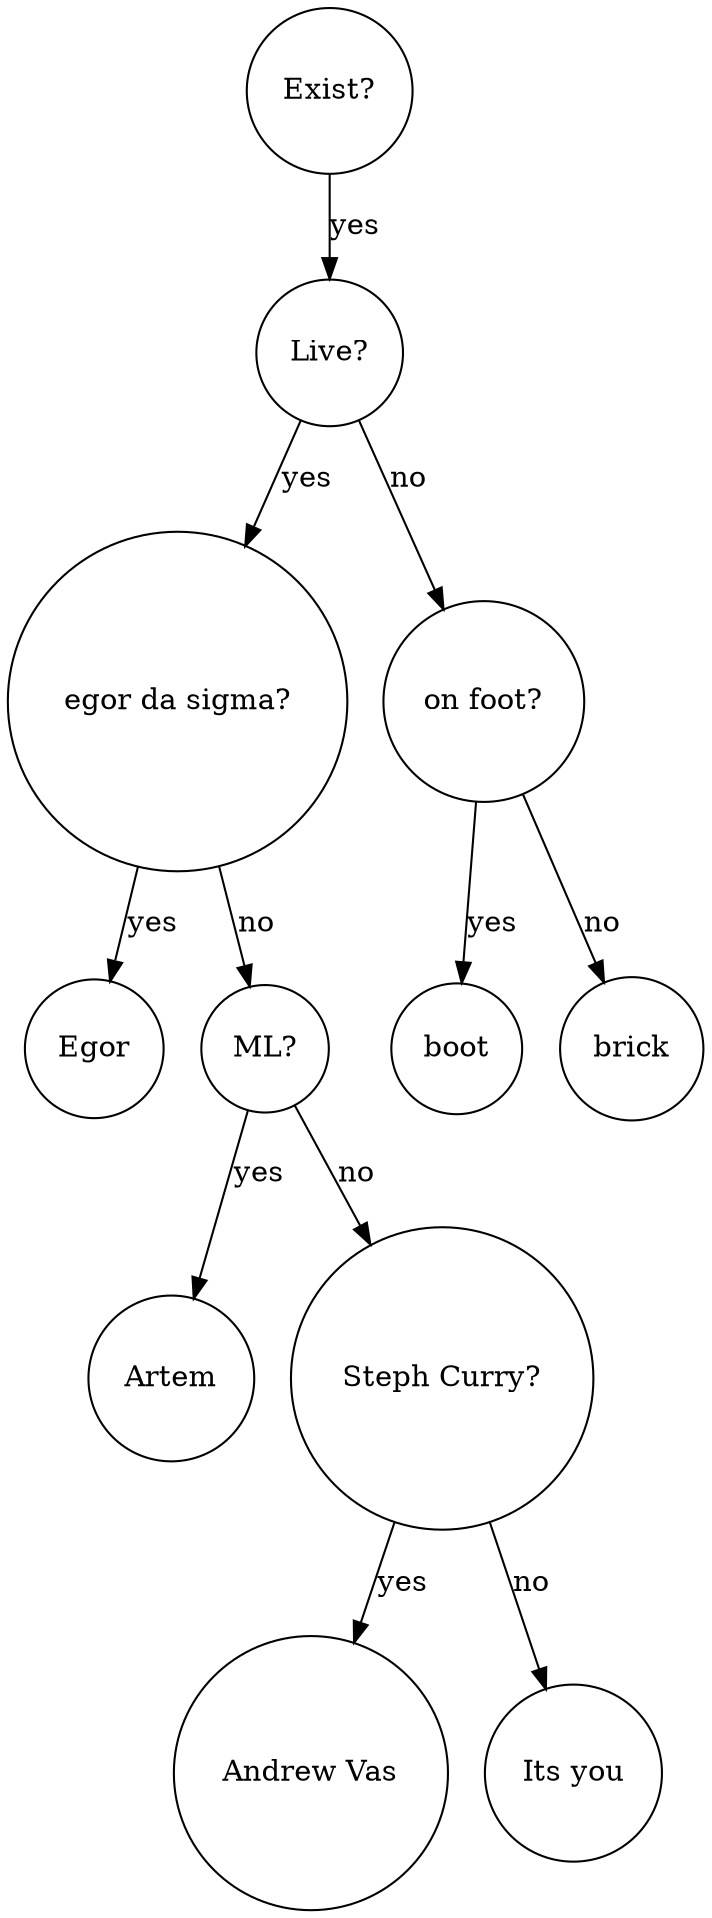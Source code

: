 digraph BST {
    node [shape=circle];
    "Exist?" -> "Live?" [label="yes"];
    "Live?" -> "egor da sigma?" [label="yes"];
    "Live?" -> "on foot?" [label="no"];
    "egor da sigma?" -> "Egor" [label="yes"];
    "egor da sigma?" -> "ML?" [label="no"];
    "ML?" -> "Artem" [label="yes"];
    "ML?" -> "Steph Curry?" [label="no"];
    "Steph Curry?" -> "Andrew Vas" [label="yes"];
    "Steph Curry?" -> "Its you" [label="no"];
    "on foot?" -> "boot" [label="yes"];
    "on foot?" -> "brick" [label="no"];
}

